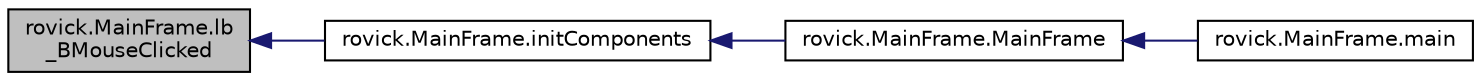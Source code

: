 digraph "rovick.MainFrame.lb_BMouseClicked"
{
  edge [fontname="Helvetica",fontsize="10",labelfontname="Helvetica",labelfontsize="10"];
  node [fontname="Helvetica",fontsize="10",shape=record];
  rankdir="LR";
  Node42 [label="rovick.MainFrame.lb\l_BMouseClicked",height=0.2,width=0.4,color="black", fillcolor="grey75", style="filled", fontcolor="black"];
  Node42 -> Node43 [dir="back",color="midnightblue",fontsize="10",style="solid",fontname="Helvetica"];
  Node43 [label="rovick.MainFrame.initComponents",height=0.2,width=0.4,color="black", fillcolor="white", style="filled",URL="$classrovick_1_1_main_frame.html#a6bfda0f949106916323960d384a309e0"];
  Node43 -> Node44 [dir="back",color="midnightblue",fontsize="10",style="solid",fontname="Helvetica"];
  Node44 [label="rovick.MainFrame.MainFrame",height=0.2,width=0.4,color="black", fillcolor="white", style="filled",URL="$group___principales.html#ga511f1ff25cbcc94bf9a36611674b5fec",tooltip="Contrucotr de la victa principal. "];
  Node44 -> Node45 [dir="back",color="midnightblue",fontsize="10",style="solid",fontname="Helvetica"];
  Node45 [label="rovick.MainFrame.main",height=0.2,width=0.4,color="black", fillcolor="white", style="filled",URL="$classrovick_1_1_main_frame.html#ac31f17c5894a105267e32842324663ac"];
}
